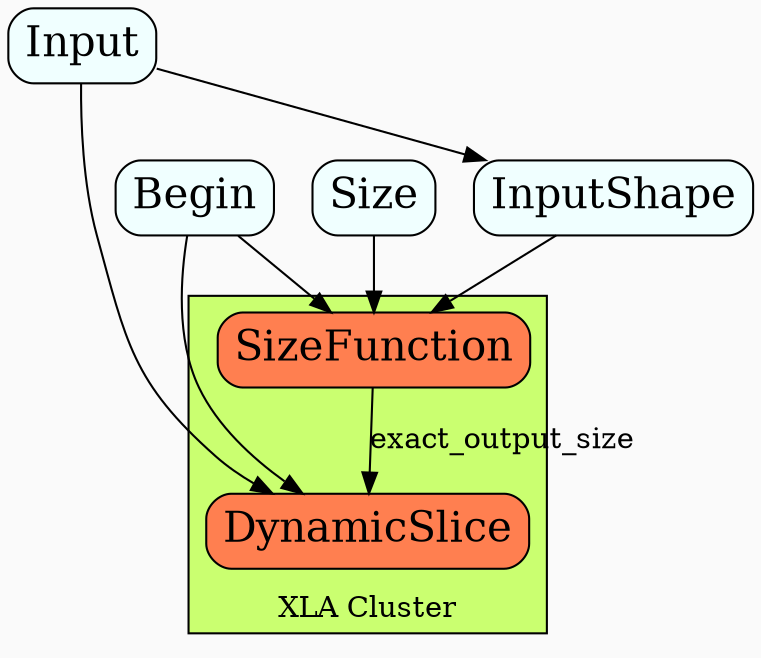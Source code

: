 digraph {
  graph[bgcolor=gray98,compound=true]
  node[fontsize=20,shape=box,fillcolor=azure, style="filled,rounded"]

  subgraph cluster_0 {
    label="XLA Cluster";labelloc="b"
    style=filled
    fillcolor=darkolivegreen1
    node[fillcolor=coral]
    SizeFunction
    DynamicSlice
  }

  Input -> DynamicSlice
  Begin -> DynamicSlice
  Begin -> SizeFunction
  Size -> SizeFunction
  Input -> InputShape
  InputShape -> SizeFunction
  SizeFunction -> DynamicSlice[label="exact_output_size"]
}

